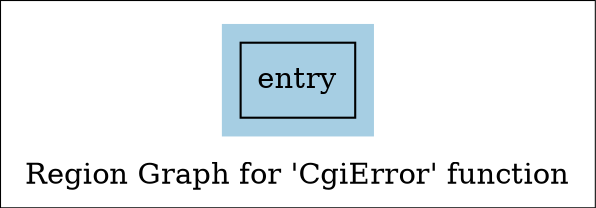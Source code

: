 digraph "Region Graph for 'CgiError' function" {
	label="Region Graph for 'CgiError' function";

	Node0x99f6a0 [shape=record,label="{entry}"];
	colorscheme = "paired12"
        subgraph cluster_0xa977c0 {
          label = "";
          style = filled;
          color = 1
          Node0x99f6a0;
        }
}
